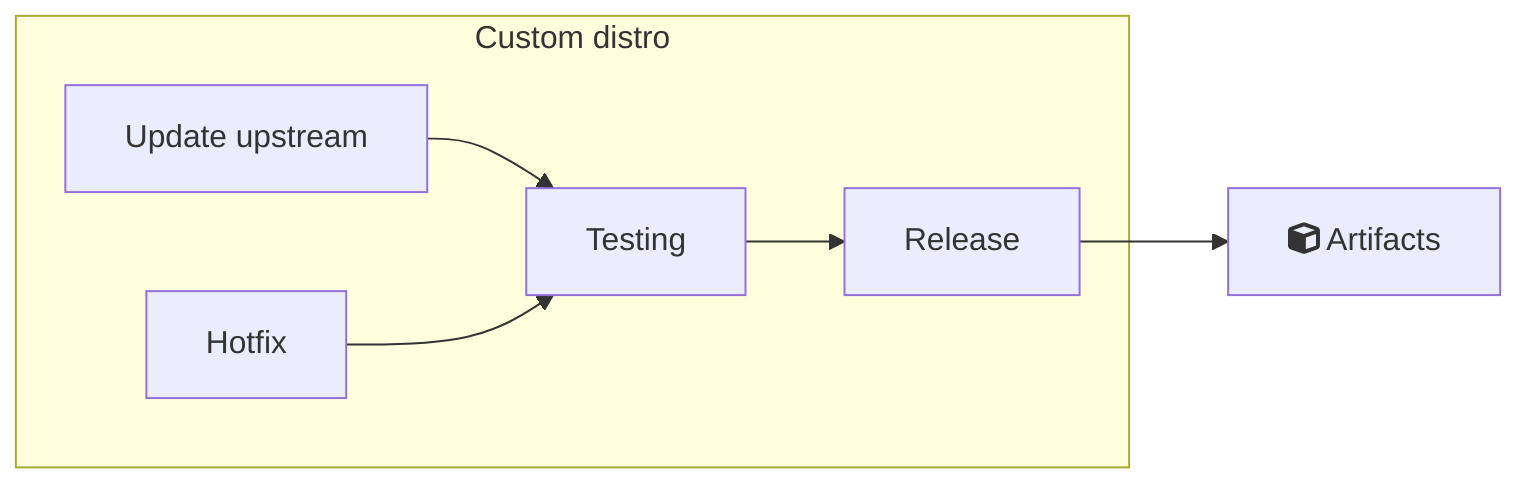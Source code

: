 flowchart LR
    subgraph distro ["Custom distro"]
        uu["Update upstream"]

        Hotfix

        Testing

        release2["Release"]

        uu --> Testing
        Hotfix --> Testing
        Testing --> release2
    end

artifacts["fa:fa-cube Artifacts"]
release2 --> artifacts

class uu,Hotfix,Testing,release2,artifacts box;
class uu,Hotfix,Testing,release2,artifacts rounded;
class distro container;